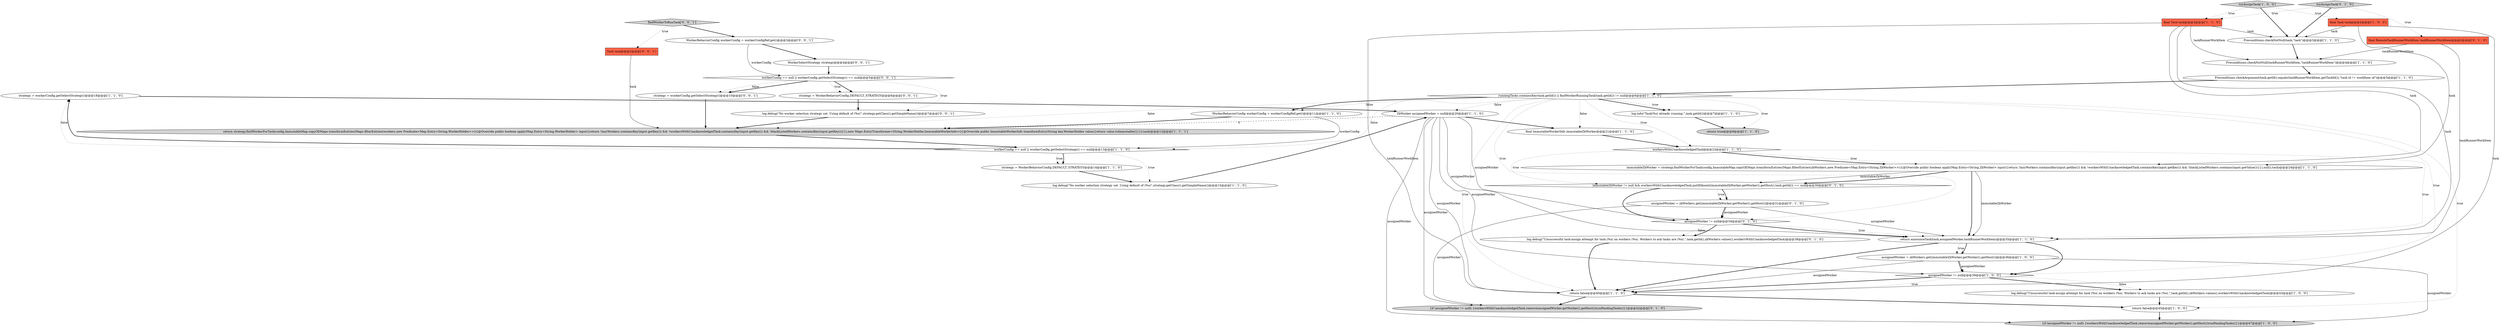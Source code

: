 digraph {
4 [style = filled, label = "strategy = workerConfig.getSelectStrategy()@@@18@@@['1', '1', '0']", fillcolor = white, shape = ellipse image = "AAA0AAABBB1BBB"];
29 [style = filled, label = "assignedWorker != null@@@34@@@['0', '1', '0']", fillcolor = white, shape = diamond image = "AAA0AAABBB2BBB"];
16 [style = filled, label = "return true@@@8@@@['1', '1', '0']", fillcolor = lightgray, shape = ellipse image = "AAA0AAABBB1BBB"];
35 [style = filled, label = "findWorkerToRunTask['0', '0', '1']", fillcolor = lightgray, shape = diamond image = "AAA0AAABBB3BBB"];
15 [style = filled, label = "runningTasks.containsKey(task.getId()) || findWorkerRunningTask(task.getId()) != null@@@6@@@['1', '1', '0']", fillcolor = white, shape = diamond image = "AAA0AAABBB1BBB"];
23 [style = filled, label = "return strategy.findWorkerForTask(config,ImmutableMap.copyOf(Maps.transformEntries(Maps.filterEntries(workers,new Predicate<Map.Entry<String,WorkerHolder>>(){@Override public boolean apply(Map.Entry<String,WorkerHolder> input){return !lazyWorkers.containsKey(input.getKey()) && !workersWithUnacknowledgedTask.containsKey(input.getKey()) && !blackListedWorkers.containsKey(input.getKey())}}),new Maps.EntryTransformer<String,WorkerHolder,ImmutableWorkerInfo>(){@Override public ImmutableWorkerInfo transformEntry(String key,WorkerHolder value){return value.toImmutable()}})),task)@@@12@@@['1', '1', '1']", fillcolor = lightgray, shape = ellipse image = "AAA0AAABBB1BBB"];
28 [style = filled, label = "immutableZkWorker != null && workersWithUnacknowledgedTask.putIfAbsent(immutableZkWorker.getWorker().getHost(),task.getId()) == null@@@30@@@['0', '1', '0']", fillcolor = white, shape = diamond image = "AAA0AAABBB2BBB"];
8 [style = filled, label = "return false@@@40@@@['1', '1', '0']", fillcolor = white, shape = ellipse image = "AAA0AAABBB1BBB"];
34 [style = filled, label = "Task task@@@2@@@['0', '0', '1']", fillcolor = tomato, shape = box image = "AAA0AAABBB3BBB"];
14 [style = filled, label = "strategy = WorkerBehaviorConfig.DEFAULT_STRATEGY@@@14@@@['1', '1', '0']", fillcolor = white, shape = ellipse image = "AAA0AAABBB1BBB"];
39 [style = filled, label = "log.debug(\"No worker selection strategy set. Using default of (%s(\",strategy.getClass().getSimpleName())@@@7@@@['0', '0', '1']", fillcolor = white, shape = ellipse image = "AAA0AAABBB3BBB"];
22 [style = filled, label = "immutableZkWorker = strategy.findWorkerForTask(config,ImmutableMap.copyOf(Maps.transformEntries(Maps.filterEntries(zkWorkers,new Predicate<Map.Entry<String,ZkWorker>>(){@Override public boolean apply(Map.Entry<String,ZkWorker> input){return !lazyWorkers.containsKey(input.getKey()) && !workersWithUnacknowledgedTask.containsKey(input.getKey()) && !blackListedWorkers.contains(input.getValue())}}),null)),task)@@@24@@@['1', '1', '0']", fillcolor = white, shape = ellipse image = "AAA0AAABBB1BBB"];
10 [style = filled, label = "ZkWorker assignedWorker = null@@@20@@@['1', '1', '0']", fillcolor = white, shape = ellipse image = "AAA0AAABBB1BBB"];
6 [style = filled, label = "return announceTask(task,assignedWorker,taskRunnerWorkItem)@@@35@@@['1', '1', '0']", fillcolor = white, shape = ellipse image = "AAA0AAABBB1BBB"];
13 [style = filled, label = "assignedWorker = zkWorkers.get(immutableZkWorker.getWorker().getHost())@@@36@@@['1', '0', '0']", fillcolor = white, shape = ellipse image = "AAA0AAABBB1BBB"];
3 [style = filled, label = "log.debug(\"No worker selection strategy set. Using default of (%s(\",strategy.getClass().getSimpleName())@@@15@@@['1', '1', '0']", fillcolor = white, shape = ellipse image = "AAA0AAABBB1BBB"];
37 [style = filled, label = "strategy = WorkerBehaviorConfig.DEFAULT_STRATEGY@@@6@@@['0', '0', '1']", fillcolor = white, shape = ellipse image = "AAA0AAABBB3BBB"];
2 [style = filled, label = "Preconditions.checkNotNull(taskRunnerWorkItem,\"taskRunnerWorkItem\")@@@4@@@['1', '1', '0']", fillcolor = white, shape = ellipse image = "AAA0AAABBB1BBB"];
32 [style = filled, label = "{if (assignedWorker != null) {workersWithUnacknowledgedTask.remove(assignedWorker.getWorker().getHost())runPendingTasks()}}@@@42@@@['0', '1', '0']", fillcolor = lightgray, shape = ellipse image = "AAA0AAABBB2BBB"];
31 [style = filled, label = "log.debug(\"Unsuccessful task-assign attempt for task (%s( on workers (%s(. Workers to ack tasks are (%s(.\",task.getId(),zkWorkers.values(),workersWithUnacknowledgedTask)@@@38@@@['0', '1', '0']", fillcolor = white, shape = ellipse image = "AAA0AAABBB2BBB"];
1 [style = filled, label = "final Task task@@@2@@@['1', '0', '0']", fillcolor = tomato, shape = box image = "AAA0AAABBB1BBB"];
21 [style = filled, label = "return false@@@45@@@['1', '0', '0']", fillcolor = white, shape = ellipse image = "AAA0AAABBB1BBB"];
26 [style = filled, label = "tryAssignTask['0', '1', '0']", fillcolor = lightgray, shape = diamond image = "AAA0AAABBB2BBB"];
24 [style = filled, label = "Preconditions.checkArgument(task.getId().equals(taskRunnerWorkItem.getTaskId()),\"task id != workItem id\")@@@5@@@['1', '1', '0']", fillcolor = white, shape = ellipse image = "AAA0AAABBB1BBB"];
20 [style = filled, label = "workerConfig == null || workerConfig.getSelectStrategy() == null@@@13@@@['1', '1', '0']", fillcolor = white, shape = diamond image = "AAA0AAABBB1BBB"];
12 [style = filled, label = "WorkerBehaviorConfig workerConfig = workerConfigRef.get()@@@11@@@['1', '1', '0']", fillcolor = white, shape = ellipse image = "AAA0AAABBB1BBB"];
9 [style = filled, label = "Preconditions.checkNotNull(task,\"task\")@@@3@@@['1', '1', '0']", fillcolor = white, shape = ellipse image = "AAA0AAABBB1BBB"];
5 [style = filled, label = "workersWithUnacknowledgedTask@@@23@@@['1', '1', '0']", fillcolor = white, shape = diamond image = "AAA0AAABBB1BBB"];
18 [style = filled, label = "tryAssignTask['1', '0', '0']", fillcolor = lightgray, shape = diamond image = "AAA0AAABBB1BBB"];
19 [style = filled, label = "assignedWorker != null@@@39@@@['1', '0', '0']", fillcolor = white, shape = diamond image = "AAA0AAABBB1BBB"];
25 [style = filled, label = "log.info(\"Task(%s( already running.\",task.getId())@@@7@@@['1', '1', '0']", fillcolor = white, shape = ellipse image = "AAA0AAABBB1BBB"];
27 [style = filled, label = "assignedWorker = zkWorkers.get(immutableZkWorker.getWorker().getHost())@@@31@@@['0', '1', '0']", fillcolor = white, shape = ellipse image = "AAA0AAABBB2BBB"];
40 [style = filled, label = "WorkerBehaviorConfig workerConfig = workerConfigRef.get()@@@3@@@['0', '0', '1']", fillcolor = white, shape = ellipse image = "AAA0AAABBB3BBB"];
7 [style = filled, label = "log.debug(\"Unsuccessful task-assign attempt for task (%s( on workers (%s(. Workers to ack tasks are (%s(.\",task.getId(),zkWorkers.values(),workersWithUnacknowledgedTask)@@@43@@@['1', '0', '0']", fillcolor = white, shape = ellipse image = "AAA0AAABBB1BBB"];
17 [style = filled, label = "final ImmutableWorkerInfo immutableZkWorker@@@21@@@['1', '1', '0']", fillcolor = white, shape = ellipse image = "AAA0AAABBB1BBB"];
30 [style = filled, label = "final RemoteTaskRunnerWorkItem taskRunnerWorkItem@@@2@@@['0', '1', '0']", fillcolor = tomato, shape = box image = "AAA0AAABBB2BBB"];
36 [style = filled, label = "workerConfig == null || workerConfig.getSelectStrategy() == null@@@5@@@['0', '0', '1']", fillcolor = white, shape = diamond image = "AAA0AAABBB3BBB"];
38 [style = filled, label = "WorkerSelectStrategy strategy@@@4@@@['0', '0', '1']", fillcolor = white, shape = ellipse image = "AAA0AAABBB3BBB"];
0 [style = filled, label = "{if (assignedWorker != null) {workersWithUnacknowledgedTask.remove(assignedWorker.getWorker().getHost())runPendingTasks()}}@@@47@@@['1', '0', '0']", fillcolor = lightgray, shape = ellipse image = "AAA0AAABBB1BBB"];
33 [style = filled, label = "strategy = workerConfig.getSelectStrategy()@@@10@@@['0', '0', '1']", fillcolor = white, shape = ellipse image = "AAA0AAABBB3BBB"];
11 [style = filled, label = "final Task task@@@2@@@['1', '1', '0']", fillcolor = tomato, shape = box image = "AAA0AAABBB1BBB"];
14->3 [style = bold, label=""];
15->25 [style = bold, label=""];
19->7 [style = dotted, label="false"];
26->9 [style = bold, label=""];
10->17 [style = bold, label=""];
15->21 [style = dotted, label="true"];
40->38 [style = bold, label=""];
36->33 [style = bold, label=""];
10->19 [style = solid, label="assignedWorker"];
29->6 [style = bold, label=""];
15->17 [style = dotted, label="false"];
15->8 [style = dotted, label="true"];
36->39 [style = dotted, label="true"];
5->22 [style = dotted, label="true"];
26->30 [style = dotted, label="true"];
15->29 [style = dotted, label="true"];
39->23 [style = bold, label=""];
15->20 [style = dotted, label="false"];
10->6 [style = solid, label="assignedWorker"];
1->9 [style = solid, label="task"];
15->23 [style = dotted, label="false"];
28->27 [style = dotted, label="true"];
2->24 [style = bold, label=""];
17->5 [style = bold, label=""];
21->0 [style = bold, label=""];
9->2 [style = bold, label=""];
6->13 [style = dotted, label="true"];
27->32 [style = solid, label="assignedWorker"];
5->6 [style = dotted, label="true"];
20->14 [style = bold, label=""];
15->16 [style = dotted, label="true"];
30->6 [style = solid, label="taskRunnerWorkItem"];
22->28 [style = solid, label="immutableZkWorker"];
12->20 [style = solid, label="workerConfig"];
33->23 [style = bold, label=""];
11->8 [style = solid, label="taskRunnerWorkItem"];
3->10 [style = bold, label=""];
35->40 [style = bold, label=""];
18->11 [style = dotted, label="true"];
15->12 [style = dotted, label="false"];
18->9 [style = bold, label=""];
20->3 [style = dotted, label="true"];
15->12 [style = bold, label=""];
36->37 [style = bold, label=""];
27->29 [style = bold, label=""];
5->22 [style = bold, label=""];
22->6 [style = solid, label="immutableZkWorker"];
22->6 [style = bold, label=""];
10->0 [style = solid, label="assignedWorker"];
15->5 [style = dotted, label="true"];
4->10 [style = bold, label=""];
28->29 [style = bold, label=""];
29->6 [style = dotted, label="true"];
23->20 [style = bold, label=""];
27->29 [style = solid, label="assignedWorker"];
18->1 [style = dotted, label="true"];
20->14 [style = dotted, label="true"];
11->9 [style = solid, label="task"];
22->28 [style = bold, label=""];
10->8 [style = solid, label="assignedWorker"];
29->31 [style = dotted, label="false"];
25->16 [style = bold, label=""];
13->0 [style = solid, label="assignedWorker"];
10->32 [style = solid, label="assignedWorker"];
19->8 [style = dotted, label="true"];
36->37 [style = dotted, label="true"];
13->19 [style = bold, label=""];
20->4 [style = dotted, label="false"];
11->6 [style = solid, label="task"];
6->13 [style = bold, label=""];
36->33 [style = dotted, label="false"];
1->22 [style = solid, label="task"];
26->11 [style = dotted, label="true"];
15->25 [style = dotted, label="true"];
13->19 [style = solid, label="assignedWorker"];
31->8 [style = bold, label=""];
5->28 [style = dotted, label="true"];
37->39 [style = bold, label=""];
10->23 [style = dashed, label="0"];
24->15 [style = bold, label=""];
1->8 [style = solid, label="task"];
8->32 [style = bold, label=""];
11->22 [style = solid, label="task"];
30->2 [style = solid, label="taskRunnerWorkItem"];
29->31 [style = bold, label=""];
38->36 [style = bold, label=""];
6->19 [style = bold, label=""];
19->8 [style = bold, label=""];
20->4 [style = bold, label=""];
40->36 [style = solid, label="workerConfig"];
15->19 [style = dotted, label="true"];
11->2 [style = solid, label="taskRunnerWorkItem"];
6->8 [style = bold, label=""];
8->21 [style = bold, label=""];
7->21 [style = bold, label=""];
35->34 [style = dotted, label="true"];
13->8 [style = solid, label="assignedWorker"];
12->23 [style = bold, label=""];
34->23 [style = solid, label="task"];
28->27 [style = bold, label=""];
10->29 [style = solid, label="assignedWorker"];
19->7 [style = bold, label=""];
15->10 [style = dotted, label="false"];
27->6 [style = solid, label="assignedWorker"];
}
